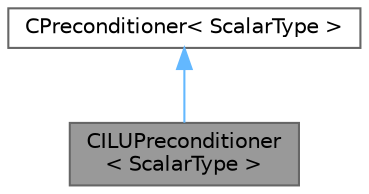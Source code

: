 digraph "CILUPreconditioner&lt; ScalarType &gt;"
{
 // LATEX_PDF_SIZE
  bgcolor="transparent";
  edge [fontname=Helvetica,fontsize=10,labelfontname=Helvetica,labelfontsize=10];
  node [fontname=Helvetica,fontsize=10,shape=box,height=0.2,width=0.4];
  Node1 [id="Node000001",label="CILUPreconditioner\l\< ScalarType \>",height=0.2,width=0.4,color="gray40", fillcolor="grey60", style="filled", fontcolor="black",tooltip="Specialization of preconditioner that uses CSysMatrix class."];
  Node2 -> Node1 [id="edge1_Node000001_Node000002",dir="back",color="steelblue1",style="solid",tooltip=" "];
  Node2 [id="Node000002",label="CPreconditioner\< ScalarType \>",height=0.2,width=0.4,color="gray40", fillcolor="white", style="filled",URL="$classCPreconditioner.html",tooltip="Abstract base class for defining a preconditioning operation."];
}
